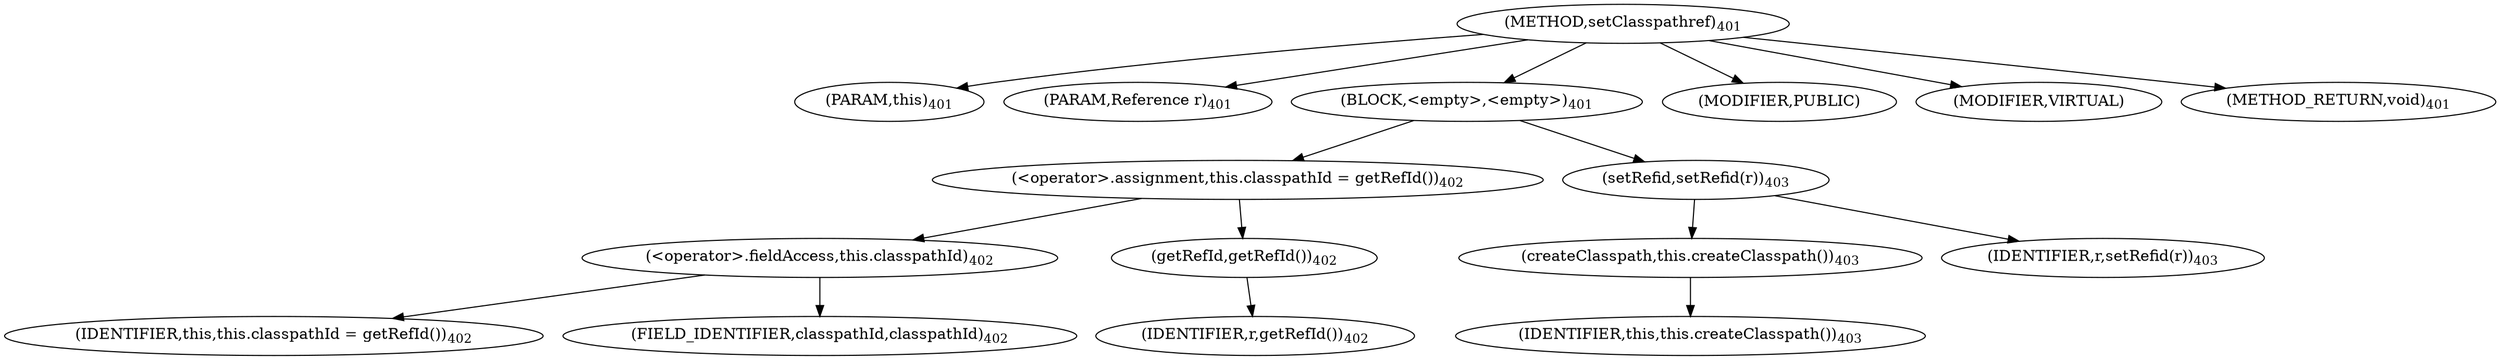 digraph "setClasspathref" {  
"484" [label = <(METHOD,setClasspathref)<SUB>401</SUB>> ]
"16" [label = <(PARAM,this)<SUB>401</SUB>> ]
"485" [label = <(PARAM,Reference r)<SUB>401</SUB>> ]
"486" [label = <(BLOCK,&lt;empty&gt;,&lt;empty&gt;)<SUB>401</SUB>> ]
"487" [label = <(&lt;operator&gt;.assignment,this.classpathId = getRefId())<SUB>402</SUB>> ]
"488" [label = <(&lt;operator&gt;.fieldAccess,this.classpathId)<SUB>402</SUB>> ]
"15" [label = <(IDENTIFIER,this,this.classpathId = getRefId())<SUB>402</SUB>> ]
"489" [label = <(FIELD_IDENTIFIER,classpathId,classpathId)<SUB>402</SUB>> ]
"490" [label = <(getRefId,getRefId())<SUB>402</SUB>> ]
"491" [label = <(IDENTIFIER,r,getRefId())<SUB>402</SUB>> ]
"492" [label = <(setRefid,setRefid(r))<SUB>403</SUB>> ]
"493" [label = <(createClasspath,this.createClasspath())<SUB>403</SUB>> ]
"17" [label = <(IDENTIFIER,this,this.createClasspath())<SUB>403</SUB>> ]
"494" [label = <(IDENTIFIER,r,setRefid(r))<SUB>403</SUB>> ]
"495" [label = <(MODIFIER,PUBLIC)> ]
"496" [label = <(MODIFIER,VIRTUAL)> ]
"497" [label = <(METHOD_RETURN,void)<SUB>401</SUB>> ]
  "484" -> "16" 
  "484" -> "485" 
  "484" -> "486" 
  "484" -> "495" 
  "484" -> "496" 
  "484" -> "497" 
  "486" -> "487" 
  "486" -> "492" 
  "487" -> "488" 
  "487" -> "490" 
  "488" -> "15" 
  "488" -> "489" 
  "490" -> "491" 
  "492" -> "493" 
  "492" -> "494" 
  "493" -> "17" 
}

